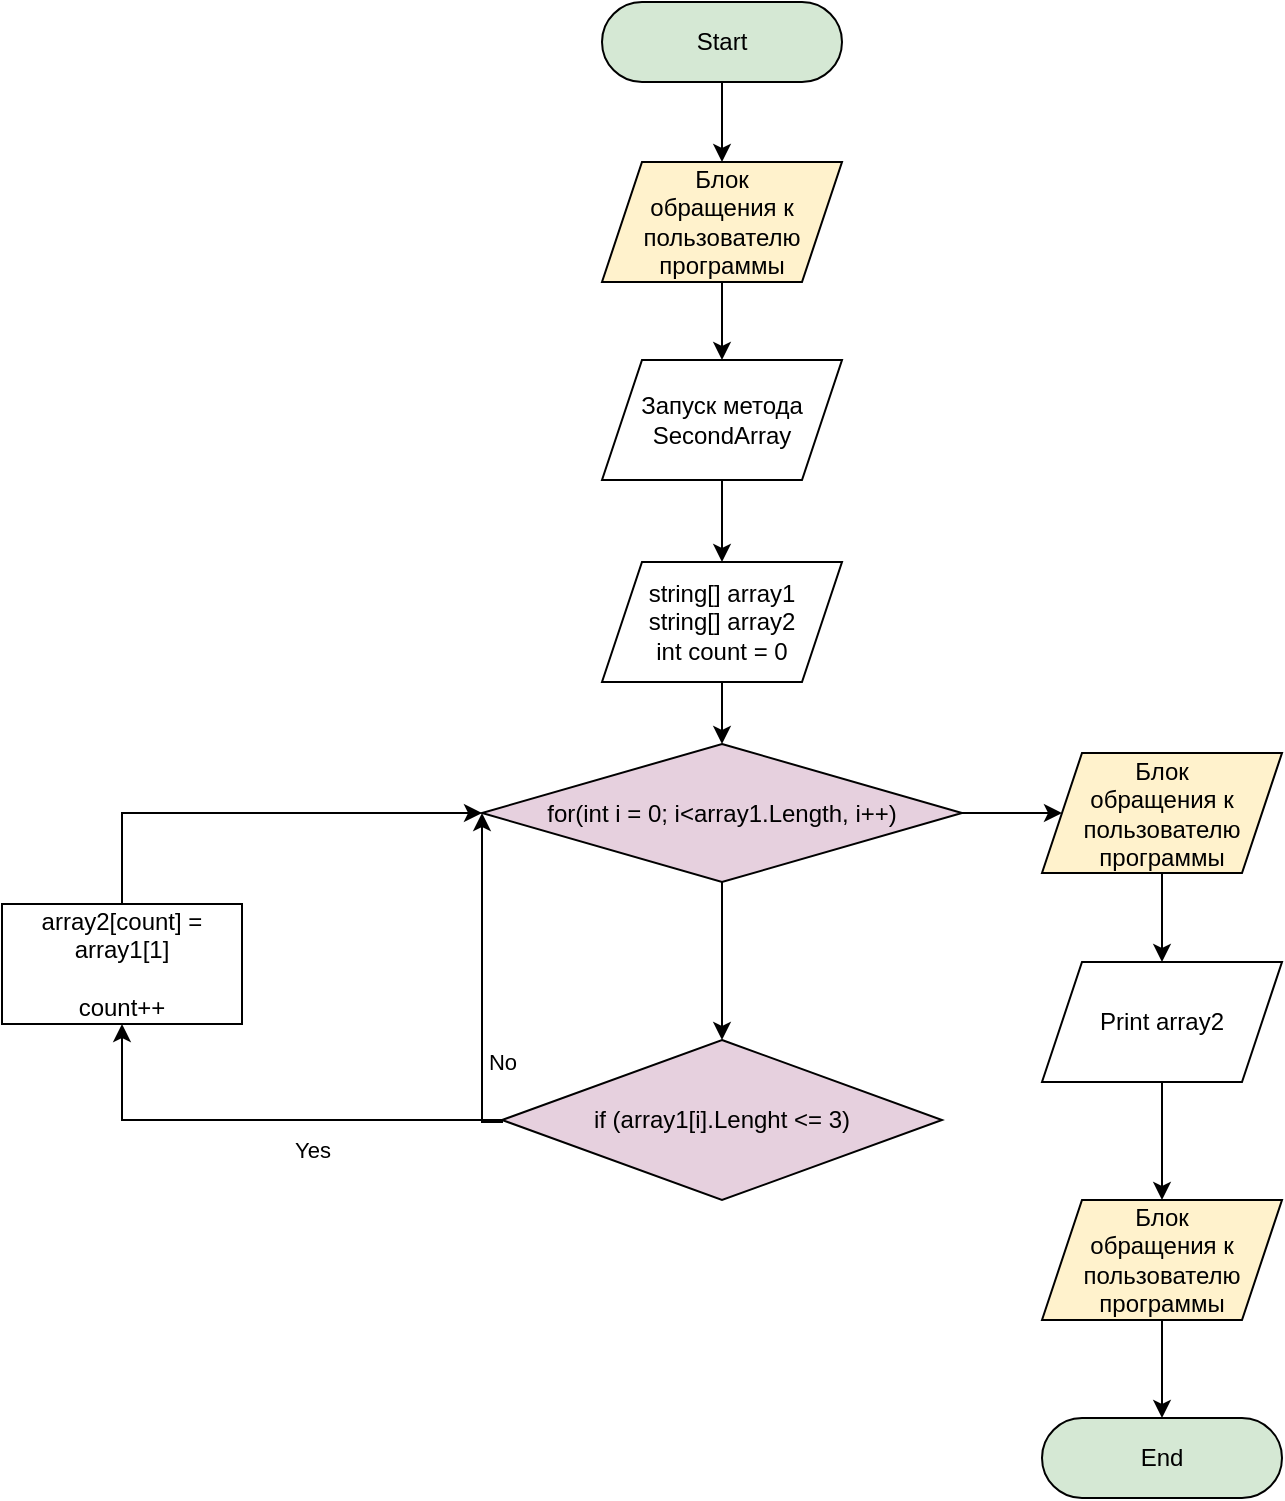 <mxfile version="20.8.10" type="device"><diagram name="Страница 1" id="eU7IIJFXpYECqCSsfcOm"><mxGraphModel dx="1023" dy="605" grid="1" gridSize="10" guides="1" tooltips="1" connect="1" arrows="1" fold="1" page="1" pageScale="1" pageWidth="827" pageHeight="1169" math="0" shadow="0"><root><mxCell id="0"/><mxCell id="1" parent="0"/><mxCell id="T__J1wAEsmTKweehAYyf-25" value="" style="edgeStyle=orthogonalEdgeStyle;rounded=0;orthogonalLoop=1;jettySize=auto;html=1;fontSize=12;" edge="1" parent="1" source="T__J1wAEsmTKweehAYyf-1" target="T__J1wAEsmTKweehAYyf-24"><mxGeometry relative="1" as="geometry"/></mxCell><mxCell id="T__J1wAEsmTKweehAYyf-1" value="Start" style="rounded=1;whiteSpace=wrap;html=1;arcSize=50;fillColor=#D5E8D4;" vertex="1" parent="1"><mxGeometry x="324" y="40" width="120" height="40" as="geometry"/></mxCell><mxCell id="T__J1wAEsmTKweehAYyf-5" value="" style="edgeStyle=orthogonalEdgeStyle;rounded=0;orthogonalLoop=1;jettySize=auto;html=1;" edge="1" parent="1" source="T__J1wAEsmTKweehAYyf-3" target="T__J1wAEsmTKweehAYyf-4"><mxGeometry relative="1" as="geometry"/></mxCell><mxCell id="T__J1wAEsmTKweehAYyf-3" value="Запуск метода&lt;br&gt;SecondArray" style="shape=parallelogram;perimeter=parallelogramPerimeter;whiteSpace=wrap;html=1;fixedSize=1;" vertex="1" parent="1"><mxGeometry x="324" y="219" width="120" height="60" as="geometry"/></mxCell><mxCell id="T__J1wAEsmTKweehAYyf-8" value="" style="edgeStyle=orthogonalEdgeStyle;rounded=0;orthogonalLoop=1;jettySize=auto;html=1;" edge="1" parent="1" source="T__J1wAEsmTKweehAYyf-4" target="T__J1wAEsmTKweehAYyf-7"><mxGeometry relative="1" as="geometry"/></mxCell><mxCell id="T__J1wAEsmTKweehAYyf-4" value="string[] array1&lt;br&gt;string[] array2&lt;br&gt;int count = 0" style="shape=parallelogram;perimeter=parallelogramPerimeter;whiteSpace=wrap;html=1;fixedSize=1;" vertex="1" parent="1"><mxGeometry x="324" y="320" width="120" height="60" as="geometry"/></mxCell><mxCell id="T__J1wAEsmTKweehAYyf-10" value="" style="edgeStyle=orthogonalEdgeStyle;rounded=0;orthogonalLoop=1;jettySize=auto;html=1;" edge="1" parent="1" source="T__J1wAEsmTKweehAYyf-7" target="T__J1wAEsmTKweehAYyf-9"><mxGeometry relative="1" as="geometry"/></mxCell><mxCell id="T__J1wAEsmTKweehAYyf-28" value="" style="edgeStyle=orthogonalEdgeStyle;rounded=0;orthogonalLoop=1;jettySize=auto;html=1;fontSize=12;" edge="1" parent="1" source="T__J1wAEsmTKweehAYyf-7" target="T__J1wAEsmTKweehAYyf-27"><mxGeometry relative="1" as="geometry"/></mxCell><mxCell id="T__J1wAEsmTKweehAYyf-7" value="for(int i = 0; i&amp;lt;array1.Length, i++)" style="rhombus;whiteSpace=wrap;html=1;fillColor=#E6D0DE;" vertex="1" parent="1"><mxGeometry x="264" y="411" width="240" height="69" as="geometry"/></mxCell><mxCell id="T__J1wAEsmTKweehAYyf-9" value="if (array1[i].Lenght &amp;lt;= 3)" style="rhombus;whiteSpace=wrap;html=1;fillColor=#E6D0DE;" vertex="1" parent="1"><mxGeometry x="274" y="559" width="220" height="80" as="geometry"/></mxCell><mxCell id="T__J1wAEsmTKweehAYyf-11" value="array2[count] = array1[1]&lt;br&gt;&lt;br&gt;count++" style="whiteSpace=wrap;html=1;" vertex="1" parent="1"><mxGeometry x="24" y="491" width="120" height="60" as="geometry"/></mxCell><mxCell id="T__J1wAEsmTKweehAYyf-13" value="Yes" style="endArrow=classic;html=1;rounded=0;entryX=0.5;entryY=1;entryDx=0;entryDy=0;exitX=0;exitY=0.5;exitDx=0;exitDy=0;edgeStyle=orthogonalEdgeStyle;" edge="1" parent="1" source="T__J1wAEsmTKweehAYyf-9" target="T__J1wAEsmTKweehAYyf-11"><mxGeometry x="-0.2" y="15" width="50" height="50" relative="1" as="geometry"><mxPoint x="44" y="801" as="sourcePoint"/><mxPoint x="94" y="751" as="targetPoint"/><mxPoint as="offset"/></mxGeometry></mxCell><mxCell id="T__J1wAEsmTKweehAYyf-14" value="" style="endArrow=classic;html=1;rounded=0;entryX=0;entryY=0.5;entryDx=0;entryDy=0;exitX=0.5;exitY=0;exitDx=0;exitDy=0;edgeStyle=orthogonalEdgeStyle;" edge="1" parent="1" source="T__J1wAEsmTKweehAYyf-11" target="T__J1wAEsmTKweehAYyf-7"><mxGeometry width="50" height="50" relative="1" as="geometry"><mxPoint x="204" y="551" as="sourcePoint"/><mxPoint x="254" y="501" as="targetPoint"/></mxGeometry></mxCell><mxCell id="T__J1wAEsmTKweehAYyf-15" value="No" style="endArrow=classic;html=1;rounded=0;entryX=0;entryY=0.5;entryDx=0;entryDy=0;exitX=0;exitY=0.5;exitDx=0;exitDy=0;edgeStyle=orthogonalEdgeStyle;" edge="1" parent="1" source="T__J1wAEsmTKweehAYyf-9" target="T__J1wAEsmTKweehAYyf-7"><mxGeometry x="-0.5" y="-10" width="50" height="50" relative="1" as="geometry"><mxPoint x="224" y="581" as="sourcePoint"/><mxPoint x="274" y="531" as="targetPoint"/><Array as="points"><mxPoint x="274" y="600"/><mxPoint x="264" y="600"/></Array><mxPoint as="offset"/></mxGeometry></mxCell><mxCell id="T__J1wAEsmTKweehAYyf-31" value="" style="edgeStyle=orthogonalEdgeStyle;rounded=0;orthogonalLoop=1;jettySize=auto;html=1;fontSize=12;" edge="1" parent="1" source="T__J1wAEsmTKweehAYyf-17" target="T__J1wAEsmTKweehAYyf-30"><mxGeometry relative="1" as="geometry"/></mxCell><mxCell id="T__J1wAEsmTKweehAYyf-17" value="Print array2" style="shape=parallelogram;perimeter=parallelogramPerimeter;whiteSpace=wrap;html=1;fixedSize=1;" vertex="1" parent="1"><mxGeometry x="544" y="520" width="120" height="60" as="geometry"/></mxCell><mxCell id="T__J1wAEsmTKweehAYyf-21" value="End" style="rounded=1;whiteSpace=wrap;html=1;arcSize=50;fillColor=#D5E8D4;" vertex="1" parent="1"><mxGeometry x="544" y="748" width="120" height="40" as="geometry"/></mxCell><mxCell id="T__J1wAEsmTKweehAYyf-26" value="" style="edgeStyle=orthogonalEdgeStyle;rounded=0;orthogonalLoop=1;jettySize=auto;html=1;fontSize=12;" edge="1" parent="1" source="T__J1wAEsmTKweehAYyf-24" target="T__J1wAEsmTKweehAYyf-3"><mxGeometry relative="1" as="geometry"/></mxCell><mxCell id="T__J1wAEsmTKweehAYyf-24" value="Блок &lt;br&gt;обращения к пользователю программы" style="shape=parallelogram;perimeter=parallelogramPerimeter;whiteSpace=wrap;html=1;fixedSize=1;fillColor=#FFF2CC;" vertex="1" parent="1"><mxGeometry x="324" y="120" width="120" height="60" as="geometry"/></mxCell><mxCell id="T__J1wAEsmTKweehAYyf-29" value="" style="edgeStyle=orthogonalEdgeStyle;rounded=0;orthogonalLoop=1;jettySize=auto;html=1;fontSize=12;" edge="1" parent="1" source="T__J1wAEsmTKweehAYyf-27" target="T__J1wAEsmTKweehAYyf-17"><mxGeometry relative="1" as="geometry"/></mxCell><mxCell id="T__J1wAEsmTKweehAYyf-27" value="Блок &lt;br&gt;обращения к пользователю программы" style="shape=parallelogram;perimeter=parallelogramPerimeter;whiteSpace=wrap;html=1;fixedSize=1;fillColor=#FFF2CC;" vertex="1" parent="1"><mxGeometry x="544" y="415.5" width="120" height="60" as="geometry"/></mxCell><mxCell id="T__J1wAEsmTKweehAYyf-32" value="" style="edgeStyle=orthogonalEdgeStyle;rounded=0;orthogonalLoop=1;jettySize=auto;html=1;fontSize=12;" edge="1" parent="1" source="T__J1wAEsmTKweehAYyf-30" target="T__J1wAEsmTKweehAYyf-21"><mxGeometry relative="1" as="geometry"/></mxCell><mxCell id="T__J1wAEsmTKweehAYyf-30" value="Блок &lt;br&gt;обращения к пользователю программы" style="shape=parallelogram;perimeter=parallelogramPerimeter;whiteSpace=wrap;html=1;fixedSize=1;fillColor=#FFF2CC;" vertex="1" parent="1"><mxGeometry x="544" y="639" width="120" height="60" as="geometry"/></mxCell></root></mxGraphModel></diagram></mxfile>